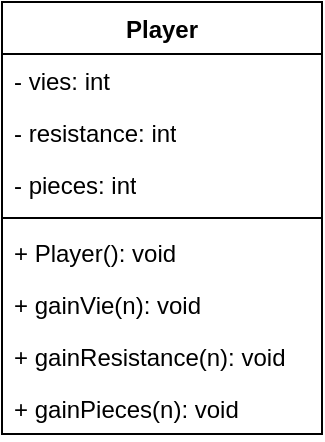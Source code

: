 <mxfile version="21.8.2" type="device" pages="2">
  <diagram id="C5RBs43oDa-KdzZeNtuy" name="Exercice 1">
    <mxGraphModel dx="1364" dy="915" grid="1" gridSize="10" guides="1" tooltips="1" connect="1" arrows="1" fold="1" page="1" pageScale="1" pageWidth="827" pageHeight="1169" math="0" shadow="0">
      <root>
        <mxCell id="WIyWlLk6GJQsqaUBKTNV-0" />
        <mxCell id="WIyWlLk6GJQsqaUBKTNV-1" parent="WIyWlLk6GJQsqaUBKTNV-0" />
        <mxCell id="VLYkAgjolo1vrYmah8Vq-4" value="Player" style="swimlane;fontStyle=1;align=center;verticalAlign=top;childLayout=stackLayout;horizontal=1;startSize=26;horizontalStack=0;resizeParent=1;resizeParentMax=0;resizeLast=0;collapsible=1;marginBottom=0;whiteSpace=wrap;html=1;" vertex="1" parent="WIyWlLk6GJQsqaUBKTNV-1">
          <mxGeometry x="320" y="150" width="160" height="216" as="geometry" />
        </mxCell>
        <mxCell id="VLYkAgjolo1vrYmah8Vq-5" value="- vies: int" style="text;strokeColor=none;fillColor=none;align=left;verticalAlign=top;spacingLeft=4;spacingRight=4;overflow=hidden;rotatable=0;points=[[0,0.5],[1,0.5]];portConstraint=eastwest;whiteSpace=wrap;html=1;" vertex="1" parent="VLYkAgjolo1vrYmah8Vq-4">
          <mxGeometry y="26" width="160" height="26" as="geometry" />
        </mxCell>
        <mxCell id="FL77J5NCA7Rf2zjZF0PM-1" value="- resistance: int" style="text;strokeColor=none;fillColor=none;align=left;verticalAlign=top;spacingLeft=4;spacingRight=4;overflow=hidden;rotatable=0;points=[[0,0.5],[1,0.5]];portConstraint=eastwest;whiteSpace=wrap;html=1;" vertex="1" parent="VLYkAgjolo1vrYmah8Vq-4">
          <mxGeometry y="52" width="160" height="26" as="geometry" />
        </mxCell>
        <mxCell id="FL77J5NCA7Rf2zjZF0PM-0" value="- pieces: int" style="text;strokeColor=none;fillColor=none;align=left;verticalAlign=top;spacingLeft=4;spacingRight=4;overflow=hidden;rotatable=0;points=[[0,0.5],[1,0.5]];portConstraint=eastwest;whiteSpace=wrap;html=1;" vertex="1" parent="VLYkAgjolo1vrYmah8Vq-4">
          <mxGeometry y="78" width="160" height="26" as="geometry" />
        </mxCell>
        <mxCell id="VLYkAgjolo1vrYmah8Vq-6" value="" style="line;strokeWidth=1;fillColor=none;align=left;verticalAlign=middle;spacingTop=-1;spacingLeft=3;spacingRight=3;rotatable=0;labelPosition=right;points=[];portConstraint=eastwest;strokeColor=inherit;" vertex="1" parent="VLYkAgjolo1vrYmah8Vq-4">
          <mxGeometry y="104" width="160" height="8" as="geometry" />
        </mxCell>
        <mxCell id="VLYkAgjolo1vrYmah8Vq-7" value="+ Player(): void" style="text;strokeColor=none;fillColor=none;align=left;verticalAlign=top;spacingLeft=4;spacingRight=4;overflow=hidden;rotatable=0;points=[[0,0.5],[1,0.5]];portConstraint=eastwest;whiteSpace=wrap;html=1;" vertex="1" parent="VLYkAgjolo1vrYmah8Vq-4">
          <mxGeometry y="112" width="160" height="26" as="geometry" />
        </mxCell>
        <mxCell id="FL77J5NCA7Rf2zjZF0PM-2" value="&lt;div&gt;+ gainVie(n): void&lt;/div&gt;" style="text;strokeColor=none;fillColor=none;align=left;verticalAlign=top;spacingLeft=4;spacingRight=4;overflow=hidden;rotatable=0;points=[[0,0.5],[1,0.5]];portConstraint=eastwest;whiteSpace=wrap;html=1;" vertex="1" parent="VLYkAgjolo1vrYmah8Vq-4">
          <mxGeometry y="138" width="160" height="26" as="geometry" />
        </mxCell>
        <mxCell id="FL77J5NCA7Rf2zjZF0PM-3" value="&lt;div&gt;+ gainResistance(n): void&lt;/div&gt;" style="text;strokeColor=none;fillColor=none;align=left;verticalAlign=top;spacingLeft=4;spacingRight=4;overflow=hidden;rotatable=0;points=[[0,0.5],[1,0.5]];portConstraint=eastwest;whiteSpace=wrap;html=1;" vertex="1" parent="VLYkAgjolo1vrYmah8Vq-4">
          <mxGeometry y="164" width="160" height="26" as="geometry" />
        </mxCell>
        <mxCell id="FL77J5NCA7Rf2zjZF0PM-4" value="&lt;div&gt;+ gainPieces(n): void&lt;/div&gt;" style="text;strokeColor=none;fillColor=none;align=left;verticalAlign=top;spacingLeft=4;spacingRight=4;overflow=hidden;rotatable=0;points=[[0,0.5],[1,0.5]];portConstraint=eastwest;whiteSpace=wrap;html=1;" vertex="1" parent="VLYkAgjolo1vrYmah8Vq-4">
          <mxGeometry y="190" width="160" height="26" as="geometry" />
        </mxCell>
      </root>
    </mxGraphModel>
  </diagram>
  <diagram id="nd3gQJHl4XkWzGbg9eUL" name="Exercice 2">
    <mxGraphModel dx="1364" dy="915" grid="1" gridSize="10" guides="1" tooltips="1" connect="1" arrows="1" fold="1" page="1" pageScale="1" pageWidth="827" pageHeight="1169" math="0" shadow="0">
      <root>
        <mxCell id="0" />
        <mxCell id="1" parent="0" />
        <mxCell id="80IJtY8juld7C3LoS_b5-7" value="&lt;p style=&quot;margin:0px;margin-top:4px;text-align:center;&quot;&gt;&lt;i&gt;&amp;lt;&amp;lt;Interface&amp;gt;&amp;gt;&lt;/i&gt;&lt;b&gt;&lt;br&gt;Bloc&lt;/b&gt;&lt;br&gt;&lt;b&gt;&lt;/b&gt;&lt;/p&gt;&lt;hr size=&quot;1&quot;&gt;&lt;p style=&quot;margin:0px;margin-left:4px;&quot;&gt;+ field1: Type&lt;br&gt;&lt;/p&gt;&lt;hr size=&quot;1&quot;&gt;&lt;p style=&quot;margin:0px;margin-left:4px;&quot;&gt;+ applyEffect(Player player): void&lt;br&gt;&lt;/p&gt;" style="verticalAlign=top;align=left;overflow=fill;fontSize=12;fontFamily=Helvetica;html=1;whiteSpace=wrap;" vertex="1" parent="1">
          <mxGeometry x="240" y="120" width="200" height="100" as="geometry" />
        </mxCell>
        <mxCell id="hTzBNuZVFRitqdmSJUOm-2" style="edgeStyle=orthogonalEdgeStyle;rounded=0;orthogonalLoop=1;jettySize=auto;html=1;entryX=0.5;entryY=1;entryDx=0;entryDy=0;dashed=1;" edge="1" parent="1" source="ETk12207nrOattoNXZe_-1" target="80IJtY8juld7C3LoS_b5-7">
          <mxGeometry relative="1" as="geometry" />
        </mxCell>
        <mxCell id="ETk12207nrOattoNXZe_-1" value="&lt;div&gt;SimpleBloc&lt;/div&gt;&lt;div&gt;&lt;br&gt;&lt;/div&gt;" style="swimlane;fontStyle=1;align=center;verticalAlign=top;childLayout=stackLayout;horizontal=1;startSize=26;horizontalStack=0;resizeParent=1;resizeParentMax=0;resizeLast=0;collapsible=1;marginBottom=0;whiteSpace=wrap;html=1;" vertex="1" parent="1">
          <mxGeometry x="245" y="380" width="190" height="60" as="geometry" />
        </mxCell>
        <mxCell id="ETk12207nrOattoNXZe_-3" value="" style="line;strokeWidth=1;fillColor=none;align=left;verticalAlign=middle;spacingTop=-1;spacingLeft=3;spacingRight=3;rotatable=0;labelPosition=right;points=[];portConstraint=eastwest;strokeColor=inherit;" vertex="1" parent="ETk12207nrOattoNXZe_-1">
          <mxGeometry y="26" width="190" height="8" as="geometry" />
        </mxCell>
        <mxCell id="ETk12207nrOattoNXZe_-4" value="+ applyEffect(Player player): void" style="text;strokeColor=none;fillColor=none;align=left;verticalAlign=top;spacingLeft=4;spacingRight=4;overflow=hidden;rotatable=0;points=[[0,0.5],[1,0.5]];portConstraint=eastwest;whiteSpace=wrap;html=1;" vertex="1" parent="ETk12207nrOattoNXZe_-1">
          <mxGeometry y="34" width="190" height="26" as="geometry" />
        </mxCell>
        <mxCell id="hTzBNuZVFRitqdmSJUOm-1" style="edgeStyle=orthogonalEdgeStyle;rounded=0;orthogonalLoop=1;jettySize=auto;html=1;entryX=1;entryY=0.5;entryDx=0;entryDy=0;dashed=1;" edge="1" parent="1" source="ETk12207nrOattoNXZe_-6" target="80IJtY8juld7C3LoS_b5-7">
          <mxGeometry relative="1" as="geometry" />
        </mxCell>
        <mxCell id="ETk12207nrOattoNXZe_-6" value="&lt;div&gt;JackpotBloc&lt;/div&gt;&lt;div&gt;&lt;br&gt;&lt;/div&gt;" style="swimlane;fontStyle=1;align=center;verticalAlign=top;childLayout=stackLayout;horizontal=1;startSize=26;horizontalStack=0;resizeParent=1;resizeParentMax=0;resizeLast=0;collapsible=1;marginBottom=0;whiteSpace=wrap;html=1;" vertex="1" parent="1">
          <mxGeometry x="600" y="300" width="190" height="60" as="geometry" />
        </mxCell>
        <mxCell id="ETk12207nrOattoNXZe_-8" value="" style="line;strokeWidth=1;fillColor=none;align=left;verticalAlign=middle;spacingTop=-1;spacingLeft=3;spacingRight=3;rotatable=0;labelPosition=right;points=[];portConstraint=eastwest;strokeColor=inherit;" vertex="1" parent="ETk12207nrOattoNXZe_-6">
          <mxGeometry y="26" width="190" height="8" as="geometry" />
        </mxCell>
        <mxCell id="ETk12207nrOattoNXZe_-9" value="+ applyEffect(Player player): void" style="text;strokeColor=none;fillColor=none;align=left;verticalAlign=top;spacingLeft=4;spacingRight=4;overflow=hidden;rotatable=0;points=[[0,0.5],[1,0.5]];portConstraint=eastwest;whiteSpace=wrap;html=1;" vertex="1" parent="ETk12207nrOattoNXZe_-6">
          <mxGeometry y="34" width="190" height="26" as="geometry" />
        </mxCell>
        <mxCell id="ETk12207nrOattoNXZe_-25" style="edgeStyle=orthogonalEdgeStyle;rounded=0;orthogonalLoop=1;jettySize=auto;html=1;entryX=0.5;entryY=1;entryDx=0;entryDy=0;" edge="1" parent="1" source="ETk12207nrOattoNXZe_-11" target="ETk12207nrOattoNXZe_-1">
          <mxGeometry relative="1" as="geometry" />
        </mxCell>
        <mxCell id="ETk12207nrOattoNXZe_-11" value="&lt;div&gt;MushroomBloc&lt;/div&gt;&lt;div&gt;&lt;br&gt;&lt;/div&gt;" style="swimlane;fontStyle=1;align=center;verticalAlign=top;childLayout=stackLayout;horizontal=1;startSize=26;horizontalStack=0;resizeParent=1;resizeParentMax=0;resizeLast=0;collapsible=1;marginBottom=0;whiteSpace=wrap;html=1;" vertex="1" parent="1">
          <mxGeometry x="245" y="550" width="190" height="60" as="geometry" />
        </mxCell>
        <mxCell id="ETk12207nrOattoNXZe_-12" value="" style="line;strokeWidth=1;fillColor=none;align=left;verticalAlign=middle;spacingTop=-1;spacingLeft=3;spacingRight=3;rotatable=0;labelPosition=right;points=[];portConstraint=eastwest;strokeColor=inherit;" vertex="1" parent="ETk12207nrOattoNXZe_-11">
          <mxGeometry y="26" width="190" height="8" as="geometry" />
        </mxCell>
        <mxCell id="ETk12207nrOattoNXZe_-13" value="+ applyEffect(Player player): void" style="text;strokeColor=none;fillColor=none;align=left;verticalAlign=top;spacingLeft=4;spacingRight=4;overflow=hidden;rotatable=0;points=[[0,0.5],[1,0.5]];portConstraint=eastwest;whiteSpace=wrap;html=1;" vertex="1" parent="ETk12207nrOattoNXZe_-11">
          <mxGeometry y="34" width="190" height="26" as="geometry" />
        </mxCell>
        <mxCell id="ETk12207nrOattoNXZe_-24" style="edgeStyle=orthogonalEdgeStyle;rounded=0;orthogonalLoop=1;jettySize=auto;html=1;entryX=1;entryY=0.5;entryDx=0;entryDy=0;dashed=1;" edge="1" parent="1" source="ETk12207nrOattoNXZe_-16" target="80IJtY8juld7C3LoS_b5-7">
          <mxGeometry relative="1" as="geometry" />
        </mxCell>
        <mxCell id="ETk12207nrOattoNXZe_-16" value="&lt;div&gt;PoisonBloc&lt;/div&gt;&lt;div&gt;&lt;br&gt;&lt;/div&gt;" style="swimlane;fontStyle=1;align=center;verticalAlign=top;childLayout=stackLayout;horizontal=1;startSize=26;horizontalStack=0;resizeParent=1;resizeParentMax=0;resizeLast=0;collapsible=1;marginBottom=0;whiteSpace=wrap;html=1;" vertex="1" parent="1">
          <mxGeometry x="600" y="220" width="190" height="60" as="geometry" />
        </mxCell>
        <mxCell id="ETk12207nrOattoNXZe_-17" value="" style="line;strokeWidth=1;fillColor=none;align=left;verticalAlign=middle;spacingTop=-1;spacingLeft=3;spacingRight=3;rotatable=0;labelPosition=right;points=[];portConstraint=eastwest;strokeColor=inherit;" vertex="1" parent="ETk12207nrOattoNXZe_-16">
          <mxGeometry y="26" width="190" height="8" as="geometry" />
        </mxCell>
        <mxCell id="ETk12207nrOattoNXZe_-18" value="+ applyEffect(Player player): void" style="text;strokeColor=none;fillColor=none;align=left;verticalAlign=top;spacingLeft=4;spacingRight=4;overflow=hidden;rotatable=0;points=[[0,0.5],[1,0.5]];portConstraint=eastwest;whiteSpace=wrap;html=1;" vertex="1" parent="ETk12207nrOattoNXZe_-16">
          <mxGeometry y="34" width="190" height="26" as="geometry" />
        </mxCell>
        <mxCell id="ETk12207nrOattoNXZe_-23" style="edgeStyle=orthogonalEdgeStyle;rounded=0;orthogonalLoop=1;jettySize=auto;html=1;entryX=1;entryY=0.5;entryDx=0;entryDy=0;dashed=1;" edge="1" parent="1" source="ETk12207nrOattoNXZe_-19" target="80IJtY8juld7C3LoS_b5-7">
          <mxGeometry relative="1" as="geometry" />
        </mxCell>
        <mxCell id="ETk12207nrOattoNXZe_-19" value="&lt;div&gt;LifeBloc&lt;/div&gt;&lt;div&gt;&lt;br&gt;&lt;/div&gt;" style="swimlane;fontStyle=1;align=center;verticalAlign=top;childLayout=stackLayout;horizontal=1;startSize=26;horizontalStack=0;resizeParent=1;resizeParentMax=0;resizeLast=0;collapsible=1;marginBottom=0;whiteSpace=wrap;html=1;" vertex="1" parent="1">
          <mxGeometry x="600" y="140" width="190" height="60" as="geometry" />
        </mxCell>
        <mxCell id="ETk12207nrOattoNXZe_-20" value="" style="line;strokeWidth=1;fillColor=none;align=left;verticalAlign=middle;spacingTop=-1;spacingLeft=3;spacingRight=3;rotatable=0;labelPosition=right;points=[];portConstraint=eastwest;strokeColor=inherit;" vertex="1" parent="ETk12207nrOattoNXZe_-19">
          <mxGeometry y="26" width="190" height="8" as="geometry" />
        </mxCell>
        <mxCell id="ETk12207nrOattoNXZe_-21" value="+ applyEffect(Player player): void" style="text;strokeColor=none;fillColor=none;align=left;verticalAlign=top;spacingLeft=4;spacingRight=4;overflow=hidden;rotatable=0;points=[[0,0.5],[1,0.5]];portConstraint=eastwest;whiteSpace=wrap;html=1;" vertex="1" parent="ETk12207nrOattoNXZe_-19">
          <mxGeometry y="34" width="190" height="26" as="geometry" />
        </mxCell>
      </root>
    </mxGraphModel>
  </diagram>
</mxfile>
